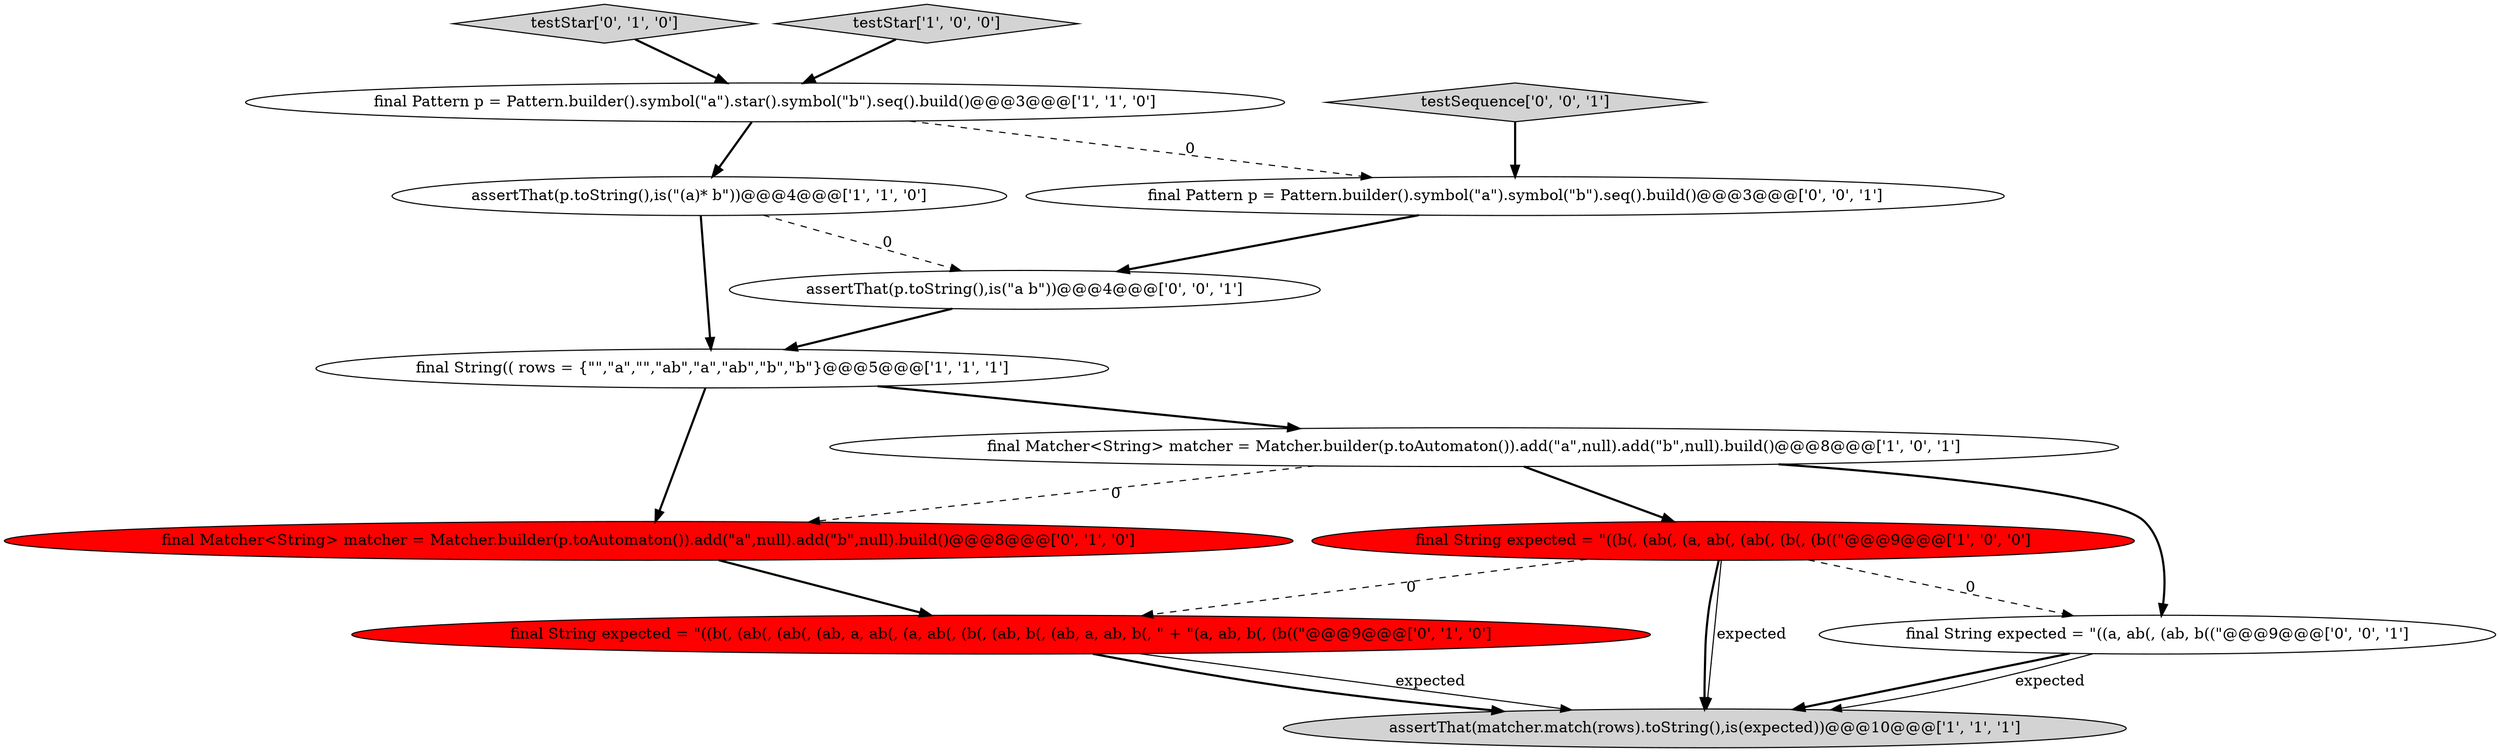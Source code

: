 digraph {
7 [style = filled, label = "final String expected = \"((b(, (ab(, (ab(, (ab, a, ab(, (a, ab(, (b(, (ab, b(, (ab, a, ab, b(, \" + \"(a, ab, b(, (b((\"@@@9@@@['0', '1', '0']", fillcolor = red, shape = ellipse image = "AAA1AAABBB2BBB"];
1 [style = filled, label = "assertThat(matcher.match(rows).toString(),is(expected))@@@10@@@['1', '1', '1']", fillcolor = lightgray, shape = ellipse image = "AAA0AAABBB1BBB"];
6 [style = filled, label = "assertThat(p.toString(),is(\"(a)* b\"))@@@4@@@['1', '1', '0']", fillcolor = white, shape = ellipse image = "AAA0AAABBB1BBB"];
9 [style = filled, label = "final Matcher<String> matcher = Matcher.builder(p.toAutomaton()).add(\"a\",null).add(\"b\",null).build()@@@8@@@['0', '1', '0']", fillcolor = red, shape = ellipse image = "AAA1AAABBB2BBB"];
10 [style = filled, label = "assertThat(p.toString(),is(\"a b\"))@@@4@@@['0', '0', '1']", fillcolor = white, shape = ellipse image = "AAA0AAABBB3BBB"];
11 [style = filled, label = "final Pattern p = Pattern.builder().symbol(\"a\").symbol(\"b\").seq().build()@@@3@@@['0', '0', '1']", fillcolor = white, shape = ellipse image = "AAA0AAABBB3BBB"];
8 [style = filled, label = "testStar['0', '1', '0']", fillcolor = lightgray, shape = diamond image = "AAA0AAABBB2BBB"];
0 [style = filled, label = "final String(( rows = {\"\",\"a\",\"\",\"ab\",\"a\",\"ab\",\"b\",\"b\"}@@@5@@@['1', '1', '1']", fillcolor = white, shape = ellipse image = "AAA0AAABBB1BBB"];
4 [style = filled, label = "testStar['1', '0', '0']", fillcolor = lightgray, shape = diamond image = "AAA0AAABBB1BBB"];
12 [style = filled, label = "final String expected = \"((a, ab(, (ab, b((\"@@@9@@@['0', '0', '1']", fillcolor = white, shape = ellipse image = "AAA0AAABBB3BBB"];
3 [style = filled, label = "final Matcher<String> matcher = Matcher.builder(p.toAutomaton()).add(\"a\",null).add(\"b\",null).build()@@@8@@@['1', '0', '1']", fillcolor = white, shape = ellipse image = "AAA0AAABBB1BBB"];
2 [style = filled, label = "final String expected = \"((b(, (ab(, (a, ab(, (ab(, (b(, (b((\"@@@9@@@['1', '0', '0']", fillcolor = red, shape = ellipse image = "AAA1AAABBB1BBB"];
13 [style = filled, label = "testSequence['0', '0', '1']", fillcolor = lightgray, shape = diamond image = "AAA0AAABBB3BBB"];
5 [style = filled, label = "final Pattern p = Pattern.builder().symbol(\"a\").star().symbol(\"b\").seq().build()@@@3@@@['1', '1', '0']", fillcolor = white, shape = ellipse image = "AAA0AAABBB1BBB"];
0->3 [style = bold, label=""];
7->1 [style = solid, label="expected"];
0->9 [style = bold, label=""];
7->1 [style = bold, label=""];
2->1 [style = solid, label="expected"];
2->1 [style = bold, label=""];
6->0 [style = bold, label=""];
3->12 [style = bold, label=""];
9->7 [style = bold, label=""];
2->7 [style = dashed, label="0"];
12->1 [style = bold, label=""];
13->11 [style = bold, label=""];
6->10 [style = dashed, label="0"];
2->12 [style = dashed, label="0"];
5->6 [style = bold, label=""];
3->2 [style = bold, label=""];
8->5 [style = bold, label=""];
3->9 [style = dashed, label="0"];
5->11 [style = dashed, label="0"];
11->10 [style = bold, label=""];
10->0 [style = bold, label=""];
12->1 [style = solid, label="expected"];
4->5 [style = bold, label=""];
}
